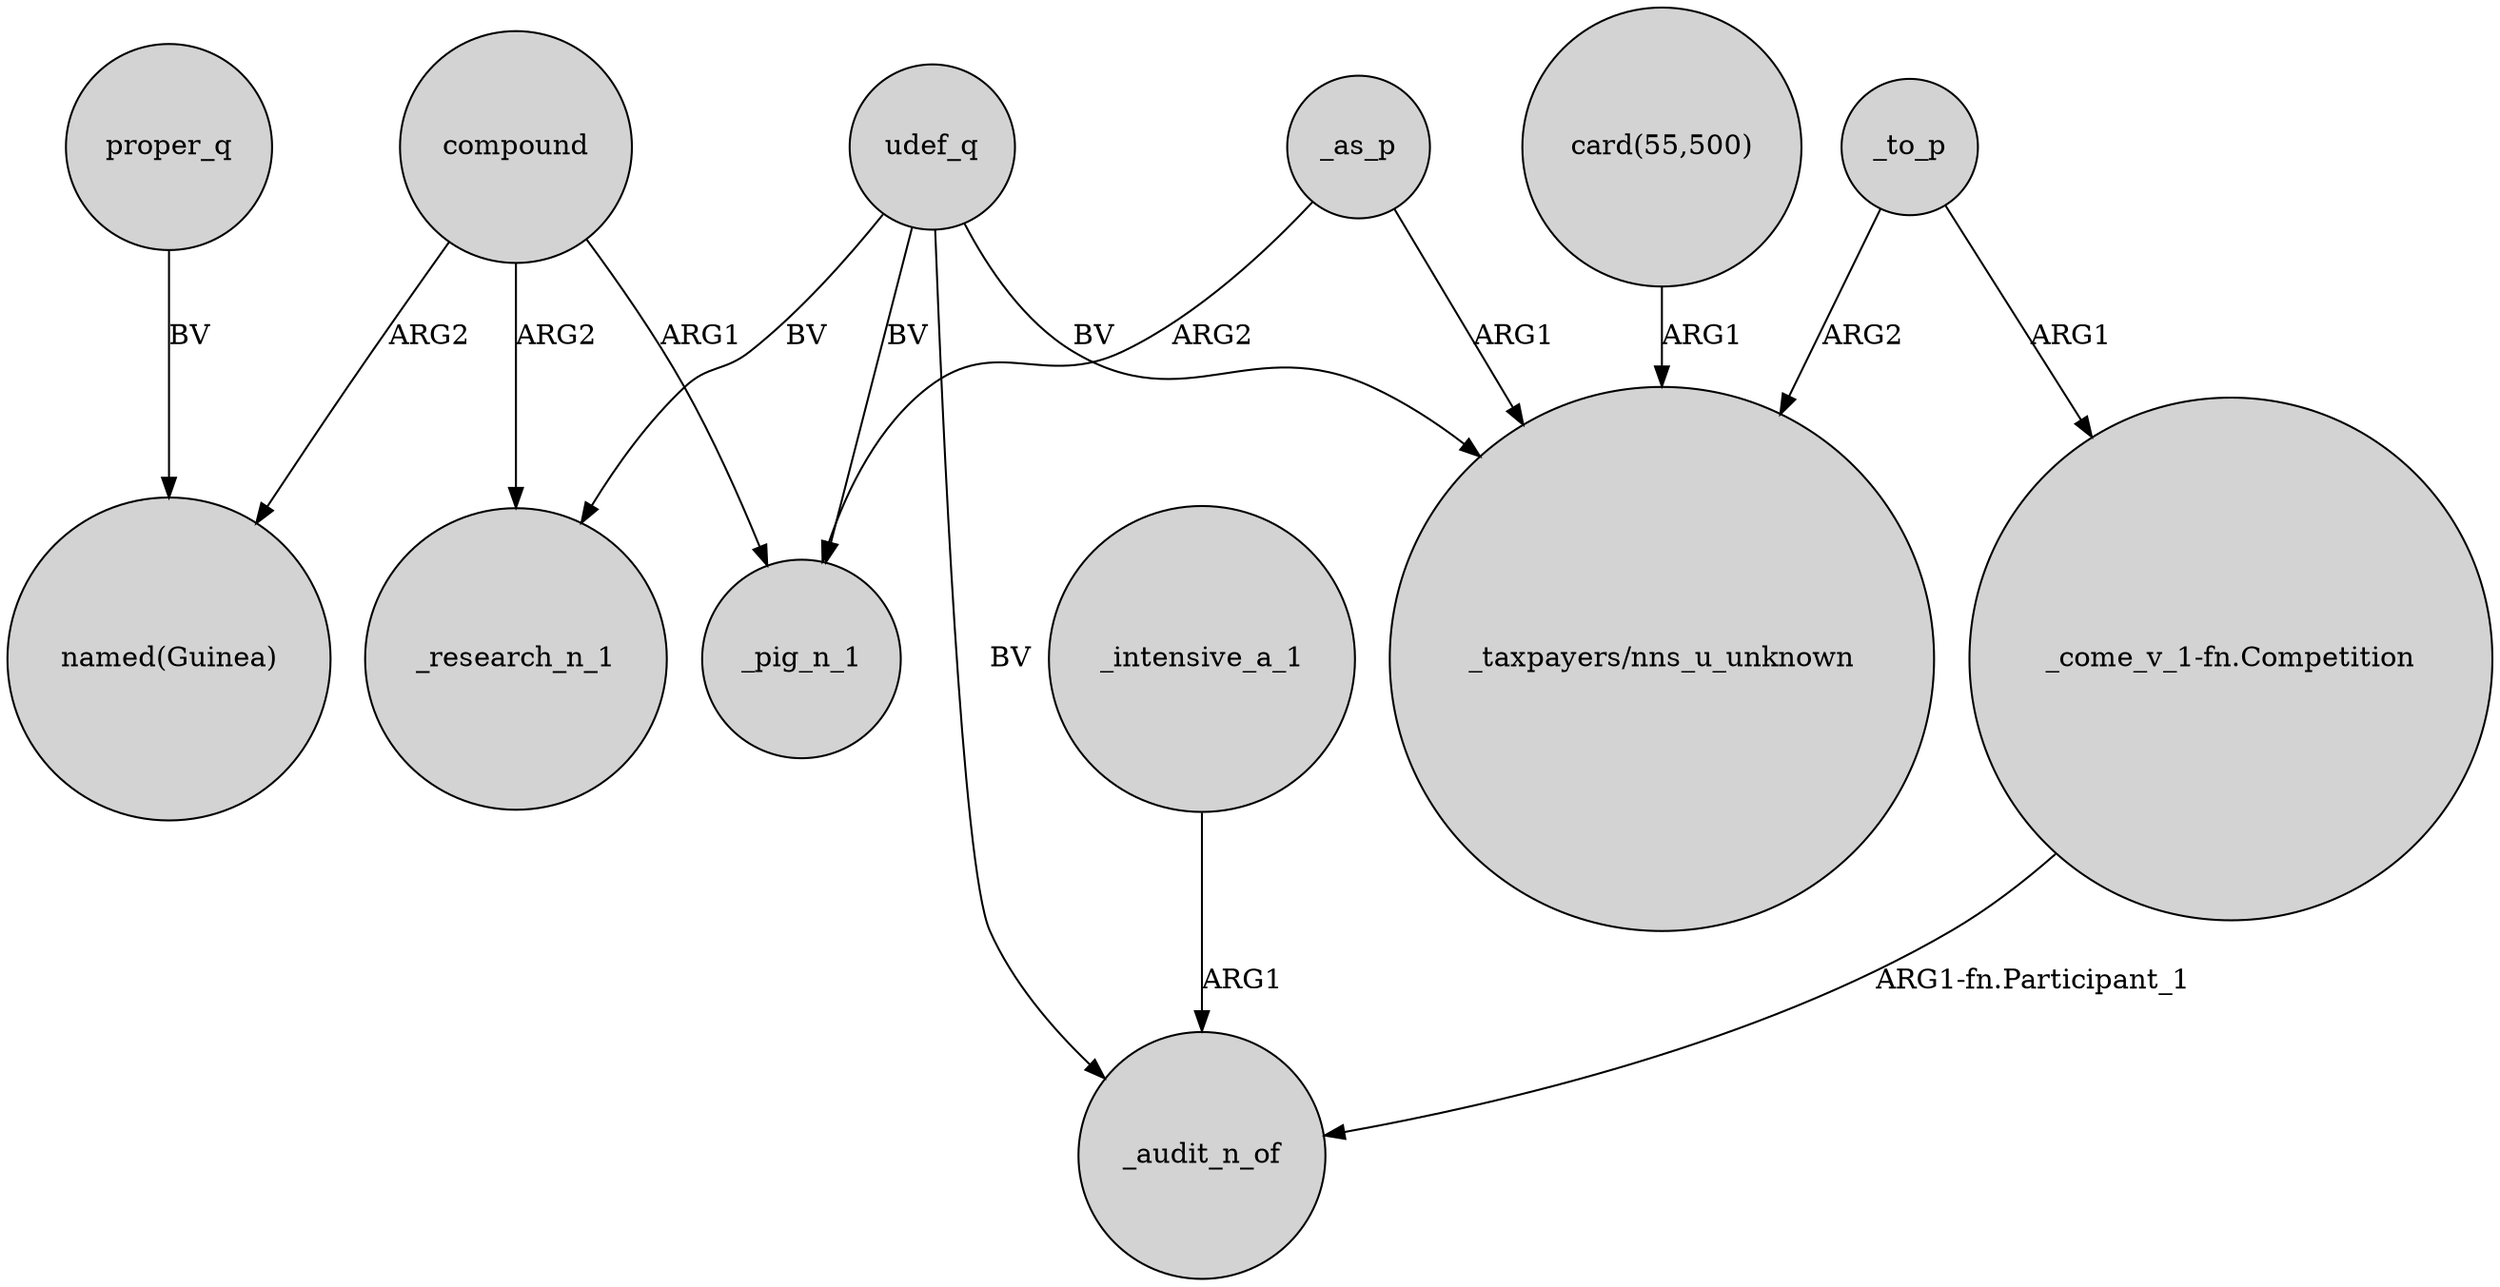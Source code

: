 digraph {
	node [shape=circle style=filled]
	proper_q -> "named(Guinea)" [label=BV]
	compound -> _pig_n_1 [label=ARG1]
	"_come_v_1-fn.Competition" -> _audit_n_of [label="ARG1-fn.Participant_1"]
	udef_q -> _research_n_1 [label=BV]
	"card(55,500)" -> "_taxpayers/nns_u_unknown" [label=ARG1]
	_to_p -> "_taxpayers/nns_u_unknown" [label=ARG2]
	_intensive_a_1 -> _audit_n_of [label=ARG1]
	_to_p -> "_come_v_1-fn.Competition" [label=ARG1]
	compound -> _research_n_1 [label=ARG2]
	udef_q -> "_taxpayers/nns_u_unknown" [label=BV]
	_as_p -> "_taxpayers/nns_u_unknown" [label=ARG1]
	compound -> "named(Guinea)" [label=ARG2]
	udef_q -> _audit_n_of [label=BV]
	udef_q -> _pig_n_1 [label=BV]
	_as_p -> _pig_n_1 [label=ARG2]
}
